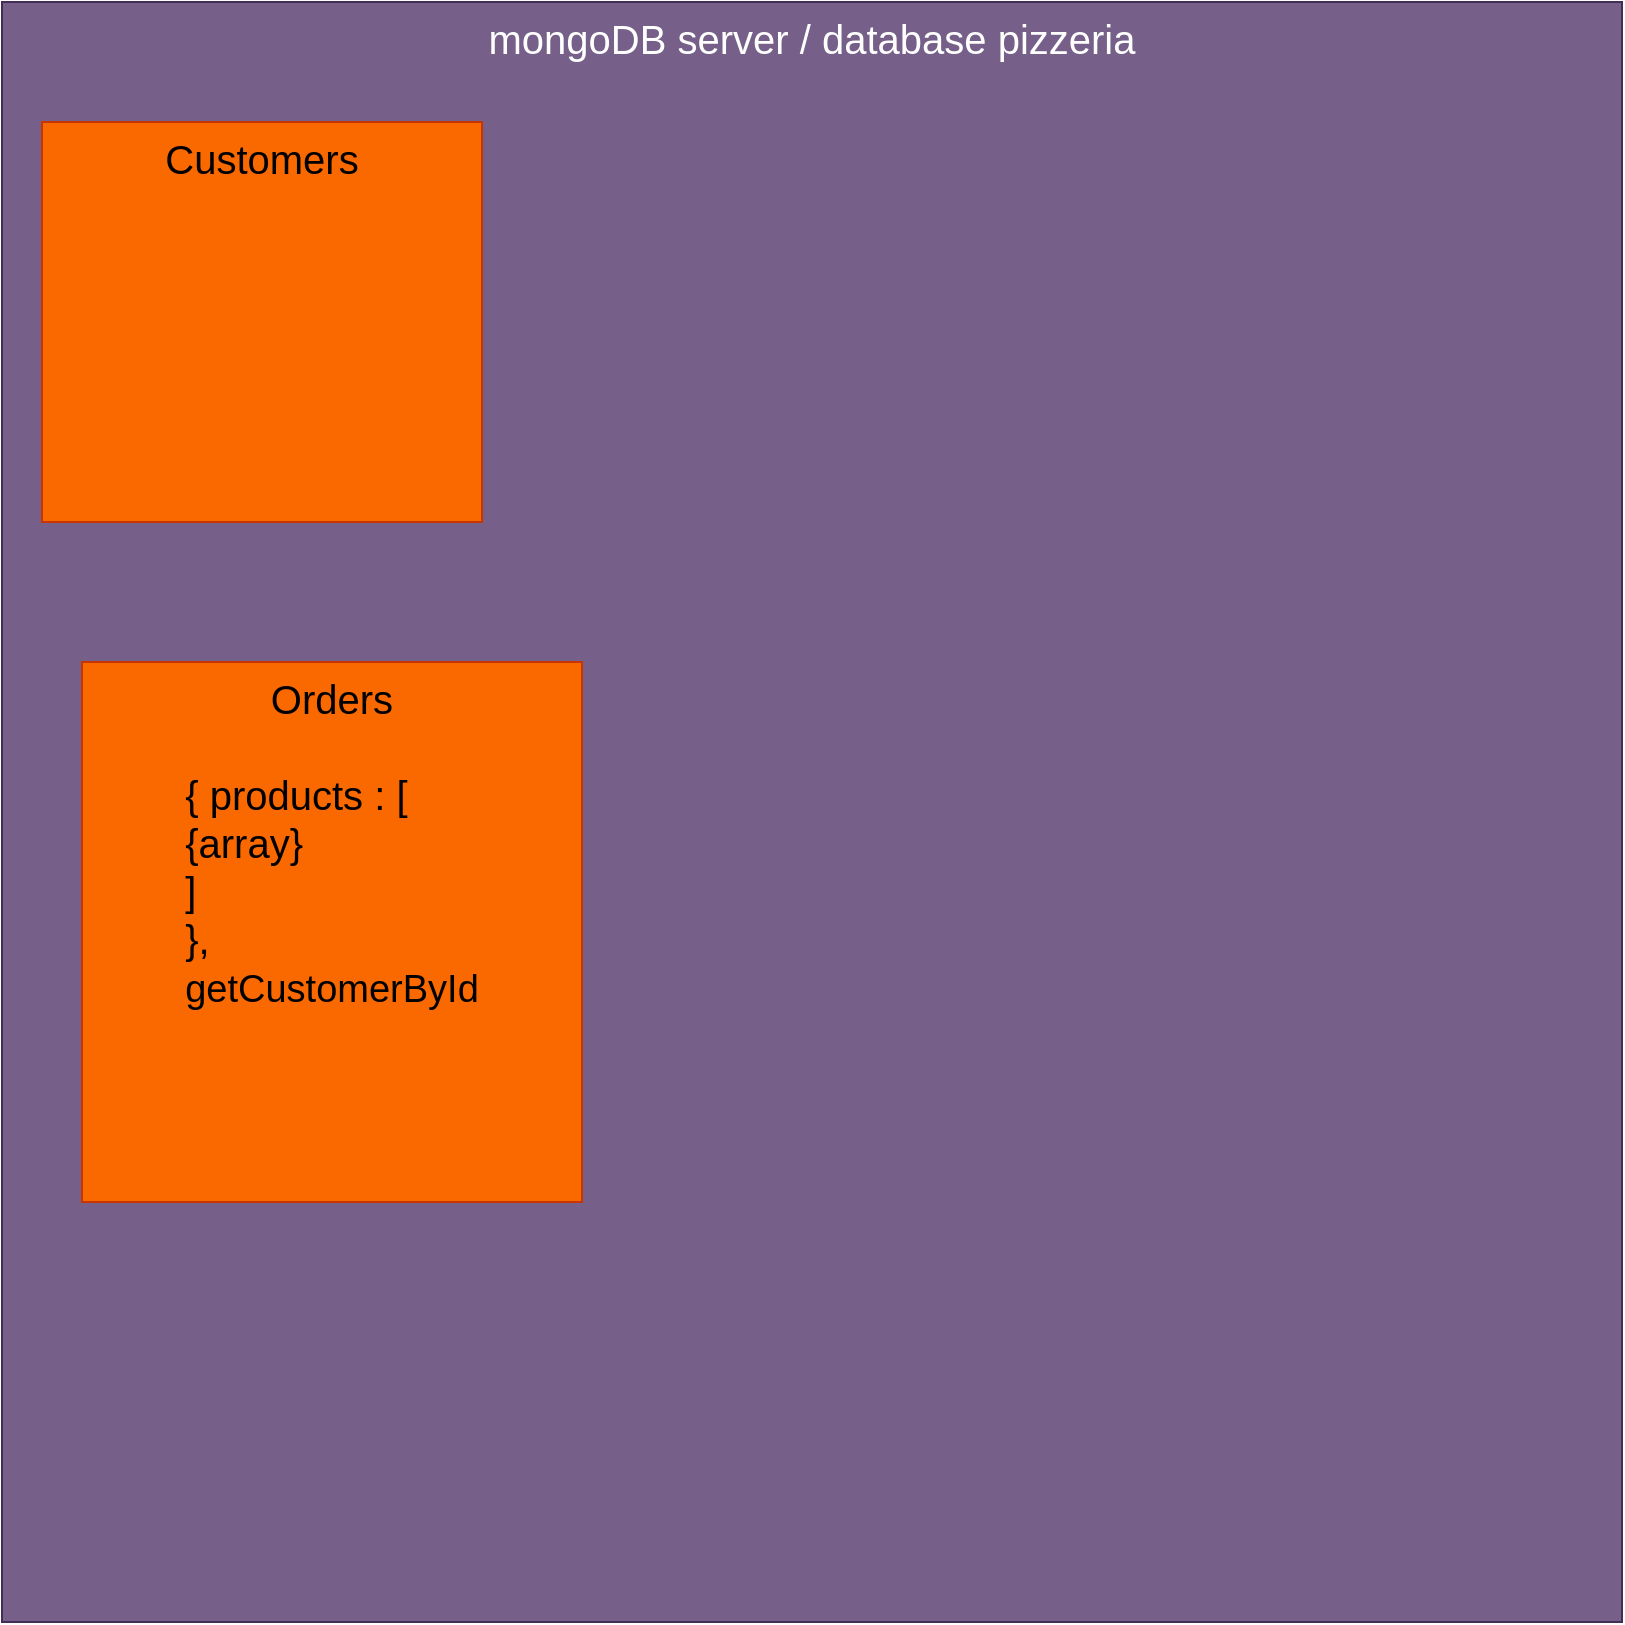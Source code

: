 <mxfile version="21.5.1" type="github">
  <diagram name="Page-1" id="eAORNDjTatpmmDQEdT6R">
    <mxGraphModel dx="1360" dy="763" grid="1" gridSize="10" guides="1" tooltips="1" connect="1" arrows="1" fold="1" page="1" pageScale="1" pageWidth="850" pageHeight="1100" math="0" shadow="0">
      <root>
        <mxCell id="0" />
        <mxCell id="1" parent="0" />
        <mxCell id="4YvOIzgGyg2Sljeb-_Ex-1" value="" style="rounded=0;whiteSpace=wrap;html=1;sketch=1;hachureGap=4;jiggle=2;curveFitting=1;fontFamily=Architects Daughter;fontSource=https%3A%2F%2Ffonts.googleapis.com%2Fcss%3Ffamily%3DArchitects%2BDaughter;fontSize=20;" parent="1" vertex="1">
          <mxGeometry x="360" y="370" width="120" height="60" as="geometry" />
        </mxCell>
        <mxCell id="4YvOIzgGyg2Sljeb-_Ex-2" value="&lt;font face=&quot;Helvetica&quot;&gt;mongoDB server / database pizzeria&lt;br&gt;&lt;/font&gt;" style="rounded=0;whiteSpace=wrap;html=1;hachureGap=4;fontFamily=Architects Daughter;fontSource=https%3A%2F%2Ffonts.googleapis.com%2Fcss%3Ffamily%3DArchitects%2BDaughter;fontSize=20;fillColor=#76608a;fontColor=#ffffff;strokeColor=#432D57;verticalAlign=top;" parent="1" vertex="1">
          <mxGeometry x="30" y="20" width="810" height="810" as="geometry" />
        </mxCell>
        <mxCell id="4YvOIzgGyg2Sljeb-_Ex-3" value="&lt;font face=&quot;Helvetica&quot;&gt;Customers&lt;/font&gt;" style="rounded=0;whiteSpace=wrap;html=1;hachureGap=4;fontFamily=Architects Daughter;fontSource=https%3A%2F%2Ffonts.googleapis.com%2Fcss%3Ffamily%3DArchitects%2BDaughter;fontSize=20;fillColor=#fa6800;fontColor=#000000;strokeColor=#C73500;verticalAlign=top;" parent="1" vertex="1">
          <mxGeometry x="50" y="80" width="220" height="200" as="geometry" />
        </mxCell>
        <mxCell id="4YvOIzgGyg2Sljeb-_Ex-4" value="&lt;div&gt;Orders&lt;/div&gt;&lt;div&gt;&lt;br&gt;&lt;/div&gt;&lt;div align=&quot;left&quot;&gt;{ products : [&lt;/div&gt;&lt;div align=&quot;left&quot;&gt;{array} &lt;br&gt;&lt;/div&gt;&lt;div align=&quot;left&quot;&gt;]&lt;br&gt;&lt;/div&gt;&lt;div align=&quot;left&quot;&gt;},&lt;br&gt;&lt;/div&gt;&lt;div align=&quot;left&quot;&gt;&lt;font style=&quot;font-size: 19px;&quot;&gt;getCustomerById&lt;/font&gt;&lt;br&gt;&lt;/div&gt;" style="rounded=0;whiteSpace=wrap;html=1;hachureGap=4;fontFamily=Helvetica;fontSize=20;fillColor=#fa6800;fontColor=#000000;strokeColor=#C73500;verticalAlign=top;" parent="1" vertex="1">
          <mxGeometry x="70" y="350" width="250" height="270" as="geometry" />
        </mxCell>
      </root>
    </mxGraphModel>
  </diagram>
</mxfile>
